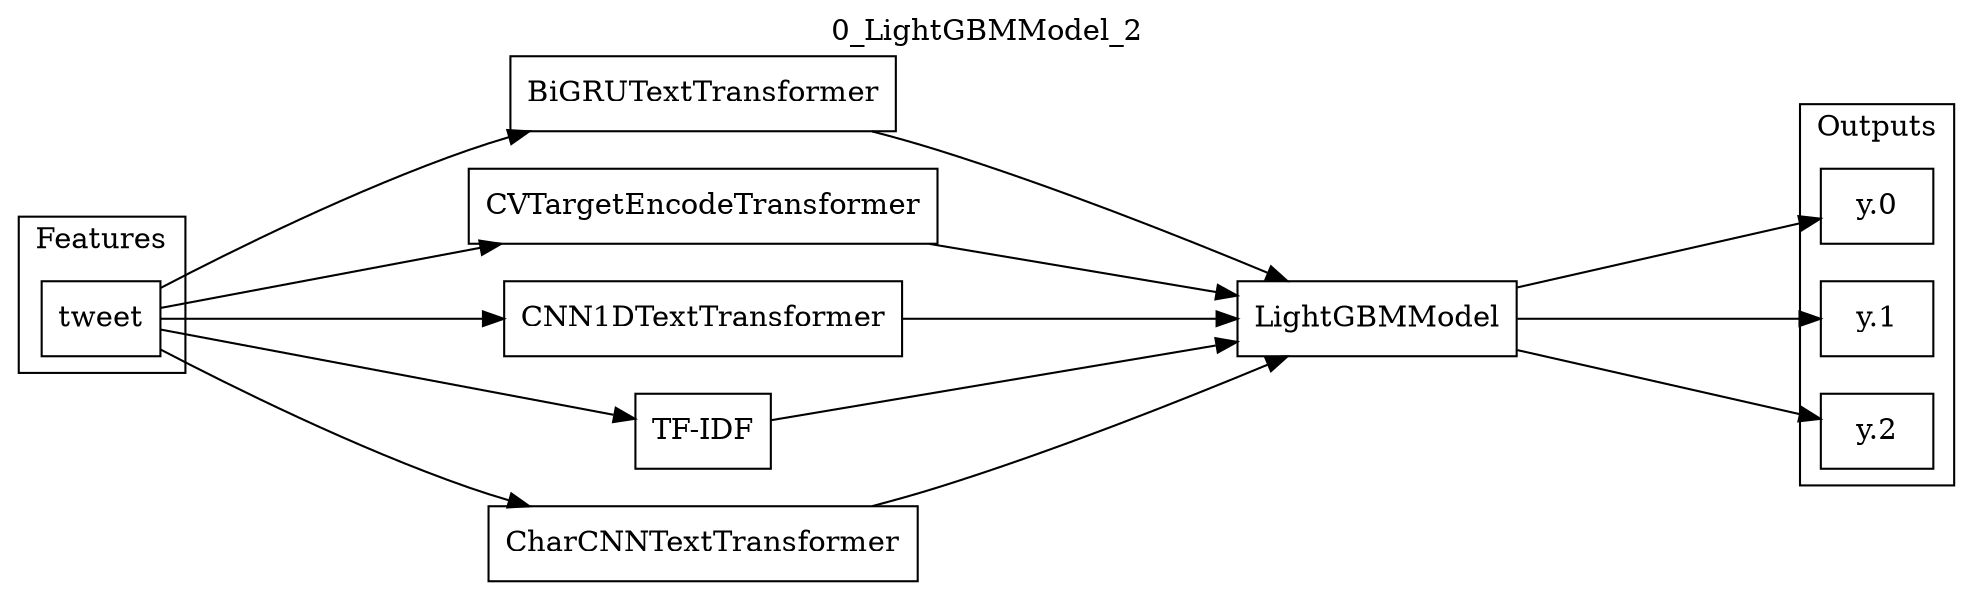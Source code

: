 digraph {
  graph[ranksep="2"]
  rankdir="LR";
  labelloc="t";
  label="0_LightGBMModel_2";
    subgraph cluster_feature {
        label="Features";
        node_0 [shape=box, label="tweet"];
    }
    node_4 [shape=box, label="BiGRUTextTransformer"];
    node_5 [shape=box, label="CVTargetEncodeTransformer"];
    node_6 [shape=box, label="CNN1DTextTransformer"];
    node_7 [shape=box, label="TF-IDF"];
    node_8 [shape=box, label="CharCNNTextTransformer"];
    node_9 [shape=box, label="LightGBMModel"];
    node_0 -> node_4;
    node_0 -> node_5;
    node_0 -> node_6;
    node_0 -> node_7;
    node_0 -> node_8;
    node_7 -> node_9;
    node_4 -> node_9;
    node_5 -> node_9;
    node_8 -> node_9;
    node_6 -> node_9;
    node_9 -> node_1;
    node_9 -> node_2;
    node_9 -> node_3;
    subgraph cluster_output {
        label="Outputs";
        node_1 [shape=box, label="y.0"];
        node_2 [shape=box, label="y.1"];
        node_3 [shape=box, label="y.2"];
    }
}
